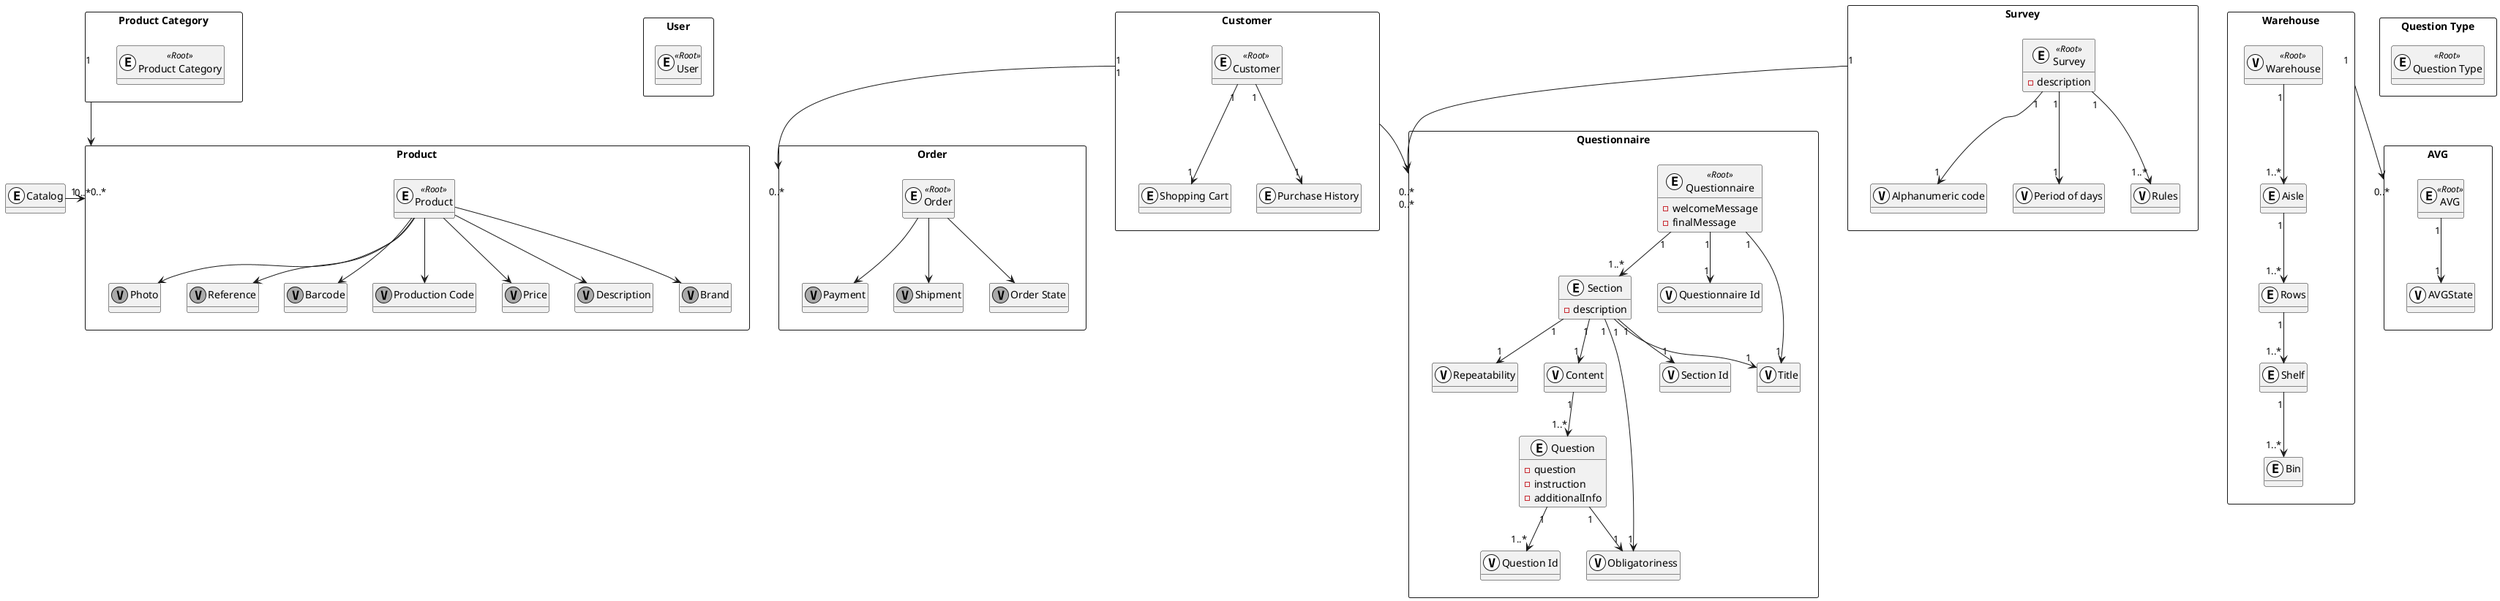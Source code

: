 @startuml
hide methods



package User <<rectangle>>{

class User << (E,#FFFFFF) >> << Root >>
     
}

package Customer <<rectangle>>{

class Customer << (E,#FFFFFF) >> <<Root>>

class "Shopping Cart" << (E,#FFFFFF) >> 

class "Purchase History" << (E,#FFFFFF) >> 

    Customer "1" --> "1" "Shopping Cart"
    Customer "1" --> "1" "Purchase History"
}

package Warehouse <<rectangle>>{

class Warehouse << (V,#FFFFFF) >> <<Root>>

class Aisle << (E,#FFFFFF) >> 

class Rows << (E,#FFFFFF) >> 

class Shelf << (E,#FFFFFF) >> 

class Bin << (E,#FFFFFF) >> 

Warehouse "1" --> "1..*" Aisle 
Aisle "1" --> "1..*" Rows 
Rows "1" --> "1..*" Shelf 
Shelf "1" --> "1..*" Bin 

}

package AVG <<rectangle>>{

class AVG << (E,#FFFFFF) >> <<Root>>

class AVGState << (V,#FFFFFF) >> 

AVG "1" --> "1" AVGState 

}

package Survey <<rectangle>>{

class Survey << (E,#FFFFFF) >> <<Root>> {
-description
}

class "Alphanumeric code" << (V,#FFFFFF) >>

class "Period of days" << (V,#FFFFFF) >>

class "Rules" << (V,#FFFFFF) >>

    Survey "1" --> "1" "Alphanumeric code"
    Survey "1" --> "1" "Period of days"
    Survey "1" --> "1..*" "Rules"
}

package "Question Type" <<rectangle>> {
class "Question Type" << (E,#FFFFFF) >> <<Root>>
}

package Questionnaire <<rectangle>> {

class Questionnaire << (E,#FFFFFF) >> <<Root>> {
-welcomeMessage
-finalMessage
}

class Section << (E,#FFFFFF) >>  {
-description
}

class Question << (E,#FFFFFF) >> {
-question
-instruction
-additionalInfo
}

class "Questionnaire Id" << (V,#FFFFFF) >> 

class Title << (V,#FFFFFF) >> 

class "Obligatoriness" << (V,#FFFFFF) >> 

class "Section Id" << (V,#FFFFFF) >> 

class "Question Id" << (V,#FFFFFF) >> 

class Repeatability << (V,#FFFFFF) >> 

class Content << (V,#FFFFFF) >> 


Questionnaire "1" --> "1..*" Section

Questionnaire "1" --> "1" "Questionnaire Id"

Questionnaire "1" --> "1" Title 

Section "1" --> "1" "Obligatoriness"

Section "1" --> "1" "Section Id"

Section "1" --> "1" Title 

Section "1" --> "1" Content 

Section "1" --> "1" Repeatability

Content "1" --> "1..*" Question

Question "1" --> "1..*" "Question Id"

Question "1" --> "1" Obligatoriness 
}




package Order <<rectangle>>{

    class Order << (E,#FFFFFF) >> <<Root>>

    class Payment << (V,#AAAAAA) >>

    class Shipment << (V,#AAAAAA) >>

    class "Order State" << (V,#AAAAAA) >>


    Order --> Payment 
    Order --> Shipment 
    Order --> "Order State"
}

package Product <<rectangle>>{

    class Product << (E,#FFFFFF) >> <<Root>>

    class Description<< (V,#AAAAAA) >>
    class Brand << (V,#AAAAAA) >>
    class Photo << (V,#AAAAAA) >>
    class Reference << (V,#AAAAAA) >>
    class Barcode << (V,#AAAAAA) >>
    class "Production Code" << (V,#AAAAAA) >>
    class Price << (V,#AAAAAA) >>

    Product --> Description
    Product --> Brand 
    Product --> Photo 
    Product --> Reference
    Product --> Barcode 
    Product --> "Production Code"
    Product --> Price 

}

package "Product Category" <<Rectangle>>{

    class "Product Category" << (E,#FFFFFF) >> <<Root>>

}




   class Catalog << (E,#FFFFFF) >>

 


"Product Category" "1" --> "0..*" Product
Catalog  "1" -r-> "0..*" Product
Customer "1" --> "0..*" Order
Survey "1" --> "0..*" Questionnaire
Customer "1" --> "0..*" Questionnaire
Warehouse"1" --> "0..*" AVG
@enduml